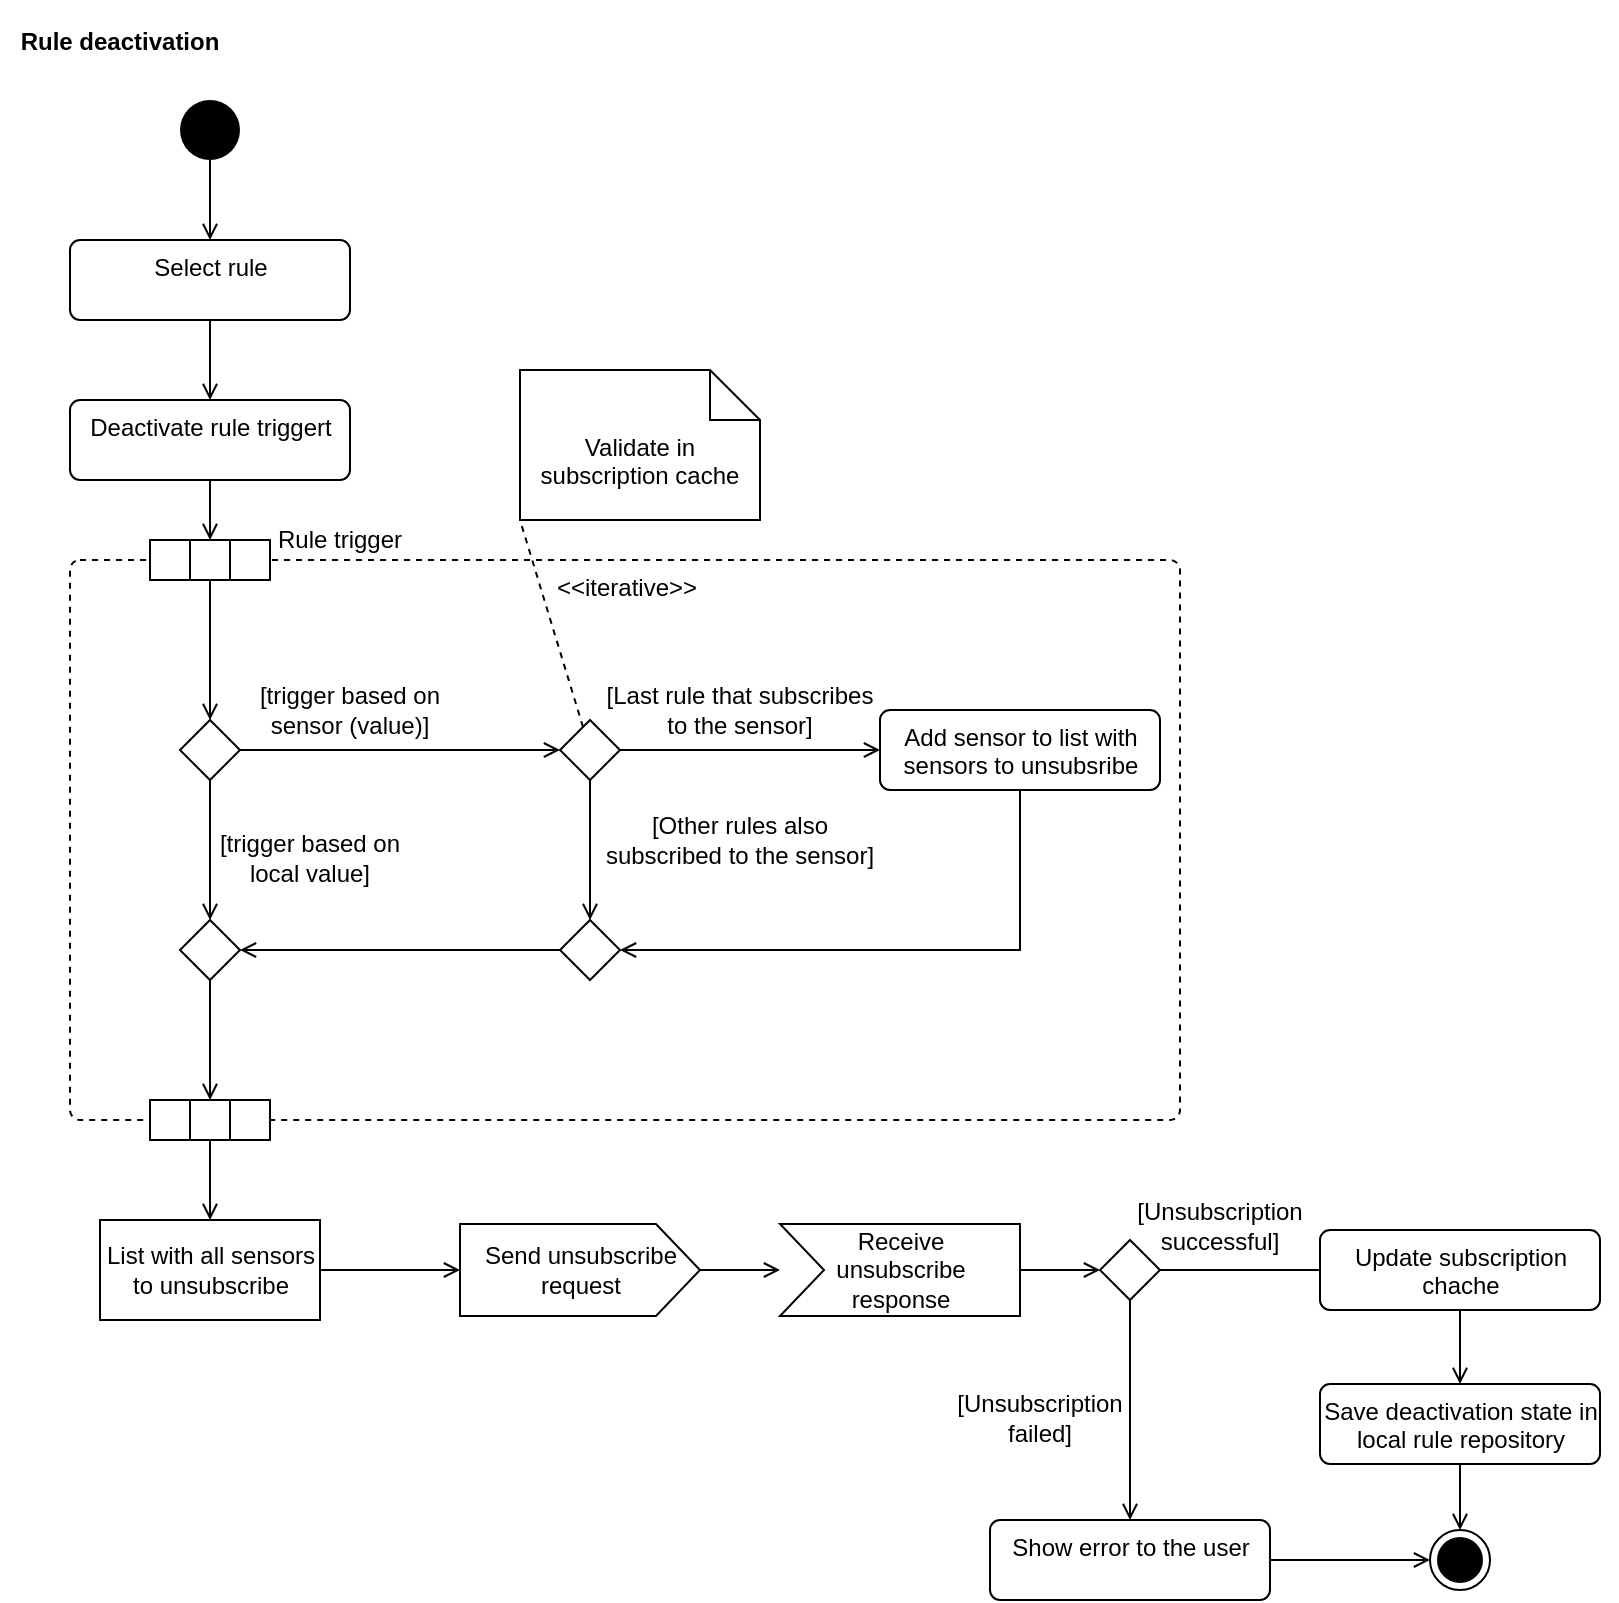 <mxfile version="13.9.9" type="device"><diagram id="5Us0NiipAwYJZvl04Fes" name="Seite-1"><mxGraphModel dx="1185" dy="685" grid="1" gridSize="10" guides="1" tooltips="1" connect="1" arrows="1" fold="1" page="1" pageScale="1" pageWidth="1169" pageHeight="827" math="0" shadow="0"><root><mxCell id="0"/><mxCell id="1" parent="0"/><mxCell id="JbzL75CldhhxOnuc_WSX-1" style="edgeStyle=orthogonalEdgeStyle;rounded=0;orthogonalLoop=1;jettySize=auto;html=1;endArrow=open;endFill=0;" edge="1" parent="1" source="JbzL75CldhhxOnuc_WSX-2" target="JbzL75CldhhxOnuc_WSX-5"><mxGeometry relative="1" as="geometry"/></mxCell><mxCell id="JbzL75CldhhxOnuc_WSX-2" value="" style="ellipse;fillColor=#000000;strokeColor=none;" vertex="1" parent="1"><mxGeometry x="90" y="50" width="30" height="30" as="geometry"/></mxCell><mxCell id="JbzL75CldhhxOnuc_WSX-3" value="Rule deactivation" style="text;align=center;fontStyle=1;verticalAlign=middle;spacingLeft=3;spacingRight=3;strokeColor=none;rotatable=0;points=[[0,0.5],[1,0.5]];portConstraint=eastwest;" vertex="1" parent="1"><mxGeometry width="120" height="40" as="geometry"/></mxCell><mxCell id="JbzL75CldhhxOnuc_WSX-4" style="edgeStyle=orthogonalEdgeStyle;rounded=0;orthogonalLoop=1;jettySize=auto;html=1;endArrow=open;endFill=0;" edge="1" parent="1" source="JbzL75CldhhxOnuc_WSX-5" target="JbzL75CldhhxOnuc_WSX-7"><mxGeometry relative="1" as="geometry"/></mxCell><mxCell id="JbzL75CldhhxOnuc_WSX-5" value="Select rule" style="html=1;align=center;verticalAlign=top;rounded=1;absoluteArcSize=1;arcSize=10;dashed=0;" vertex="1" parent="1"><mxGeometry x="35" y="120" width="140" height="40" as="geometry"/></mxCell><mxCell id="JbzL75CldhhxOnuc_WSX-6" style="edgeStyle=none;rounded=0;orthogonalLoop=1;jettySize=auto;html=1;endArrow=open;endFill=0;" edge="1" parent="1" source="JbzL75CldhhxOnuc_WSX-7" target="JbzL75CldhhxOnuc_WSX-11"><mxGeometry relative="1" as="geometry"/></mxCell><mxCell id="JbzL75CldhhxOnuc_WSX-7" value="Deactivate rule triggert" style="html=1;align=center;verticalAlign=top;rounded=1;absoluteArcSize=1;arcSize=10;dashed=0;" vertex="1" parent="1"><mxGeometry x="35" y="200" width="140" height="40" as="geometry"/></mxCell><mxCell id="JbzL75CldhhxOnuc_WSX-8" value="&amp;lt;&amp;lt;iterative&amp;gt;&amp;gt;" style="html=1;align=center;verticalAlign=top;rounded=1;absoluteArcSize=1;arcSize=10;dashed=1;" vertex="1" parent="1"><mxGeometry x="35" y="280" width="555" height="280" as="geometry"/></mxCell><mxCell id="JbzL75CldhhxOnuc_WSX-9" value="" style="group" vertex="1" connectable="0" parent="1"><mxGeometry x="75" y="270" width="60" height="20" as="geometry"/></mxCell><mxCell id="JbzL75CldhhxOnuc_WSX-10" value="" style="rounded=0;whiteSpace=wrap;html=1;" vertex="1" parent="JbzL75CldhhxOnuc_WSX-9"><mxGeometry width="20" height="20" as="geometry"/></mxCell><mxCell id="JbzL75CldhhxOnuc_WSX-11" value="" style="rounded=0;whiteSpace=wrap;html=1;" vertex="1" parent="JbzL75CldhhxOnuc_WSX-9"><mxGeometry x="20" width="20" height="20" as="geometry"/></mxCell><mxCell id="JbzL75CldhhxOnuc_WSX-12" value="" style="rounded=0;whiteSpace=wrap;html=1;" vertex="1" parent="JbzL75CldhhxOnuc_WSX-9"><mxGeometry x="40" width="20" height="20" as="geometry"/></mxCell><mxCell id="JbzL75CldhhxOnuc_WSX-13" value="Rule trigger" style="text;html=1;strokeColor=none;fillColor=none;align=center;verticalAlign=middle;whiteSpace=wrap;rounded=0;" vertex="1" parent="1"><mxGeometry x="130" y="260" width="80" height="20" as="geometry"/></mxCell><mxCell id="JbzL75CldhhxOnuc_WSX-14" style="edgeStyle=none;rounded=0;orthogonalLoop=1;jettySize=auto;html=1;entryX=0.5;entryY=0;entryDx=0;entryDy=0;endArrow=open;endFill=0;" edge="1" parent="1" source="JbzL75CldhhxOnuc_WSX-16" target="JbzL75CldhhxOnuc_WSX-20"><mxGeometry relative="1" as="geometry"/></mxCell><mxCell id="JbzL75CldhhxOnuc_WSX-15" style="edgeStyle=none;rounded=0;orthogonalLoop=1;jettySize=auto;html=1;entryX=0;entryY=0.5;entryDx=0;entryDy=0;endArrow=open;endFill=0;strokeWidth=1;" edge="1" parent="1" source="JbzL75CldhhxOnuc_WSX-16" target="JbzL75CldhhxOnuc_WSX-24"><mxGeometry relative="1" as="geometry"/></mxCell><mxCell id="JbzL75CldhhxOnuc_WSX-16" value="" style="rhombus;" vertex="1" parent="1"><mxGeometry x="90" y="360" width="30" height="30" as="geometry"/></mxCell><mxCell id="JbzL75CldhhxOnuc_WSX-17" style="edgeStyle=none;rounded=0;orthogonalLoop=1;jettySize=auto;html=1;entryX=0.5;entryY=0;entryDx=0;entryDy=0;endArrow=open;endFill=0;" edge="1" parent="1" source="JbzL75CldhhxOnuc_WSX-11" target="JbzL75CldhhxOnuc_WSX-16"><mxGeometry relative="1" as="geometry"/></mxCell><mxCell id="JbzL75CldhhxOnuc_WSX-18" value="[trigger based on sensor (value)]" style="text;html=1;strokeColor=none;fillColor=none;align=center;verticalAlign=middle;whiteSpace=wrap;rounded=0;" vertex="1" parent="1"><mxGeometry x="120" y="340" width="110" height="30" as="geometry"/></mxCell><mxCell id="JbzL75CldhhxOnuc_WSX-19" style="edgeStyle=none;rounded=0;orthogonalLoop=1;jettySize=auto;html=1;entryX=0.5;entryY=0;entryDx=0;entryDy=0;endArrow=open;endFill=0;" edge="1" parent="1" source="JbzL75CldhhxOnuc_WSX-20" target="JbzL75CldhhxOnuc_WSX-29"><mxGeometry relative="1" as="geometry"/></mxCell><mxCell id="JbzL75CldhhxOnuc_WSX-20" value="" style="rhombus;" vertex="1" parent="1"><mxGeometry x="90" y="460" width="30" height="30" as="geometry"/></mxCell><mxCell id="JbzL75CldhhxOnuc_WSX-21" style="edgeStyle=none;rounded=0;orthogonalLoop=1;jettySize=auto;html=1;entryX=0.5;entryY=0;entryDx=0;entryDy=0;endArrow=open;endFill=0;" edge="1" parent="1" source="JbzL75CldhhxOnuc_WSX-24" target="JbzL75CldhhxOnuc_WSX-32"><mxGeometry relative="1" as="geometry"/></mxCell><mxCell id="JbzL75CldhhxOnuc_WSX-22" style="edgeStyle=none;rounded=0;orthogonalLoop=1;jettySize=auto;html=1;entryX=0;entryY=1;entryDx=0;entryDy=0;entryPerimeter=0;endArrow=none;endFill=0;dashed=1;" edge="1" parent="1" source="JbzL75CldhhxOnuc_WSX-24" target="JbzL75CldhhxOnuc_WSX-51"><mxGeometry relative="1" as="geometry"/></mxCell><mxCell id="JbzL75CldhhxOnuc_WSX-23" style="edgeStyle=none;rounded=0;orthogonalLoop=1;jettySize=auto;html=1;entryX=0;entryY=0.5;entryDx=0;entryDy=0;endArrow=open;endFill=0;" edge="1" parent="1" source="JbzL75CldhhxOnuc_WSX-24" target="JbzL75CldhhxOnuc_WSX-53"><mxGeometry relative="1" as="geometry"/></mxCell><mxCell id="JbzL75CldhhxOnuc_WSX-24" value="" style="rhombus;" vertex="1" parent="1"><mxGeometry x="280" y="360" width="30" height="30" as="geometry"/></mxCell><mxCell id="JbzL75CldhhxOnuc_WSX-25" value="[Other rules also subscribed to the sensor]" style="text;html=1;strokeColor=none;fillColor=none;align=center;verticalAlign=middle;whiteSpace=wrap;rounded=0;" vertex="1" parent="1"><mxGeometry x="300" y="405" width="140" height="30" as="geometry"/></mxCell><mxCell id="JbzL75CldhhxOnuc_WSX-26" value="[trigger based on local value]" style="text;html=1;strokeColor=none;fillColor=none;align=center;verticalAlign=middle;whiteSpace=wrap;rounded=0;" vertex="1" parent="1"><mxGeometry x="100" y="414" width="110" height="30" as="geometry"/></mxCell><mxCell id="JbzL75CldhhxOnuc_WSX-27" value="" style="group" vertex="1" connectable="0" parent="1"><mxGeometry x="75" y="550" width="60" height="20" as="geometry"/></mxCell><mxCell id="JbzL75CldhhxOnuc_WSX-28" value="" style="rounded=0;whiteSpace=wrap;html=1;" vertex="1" parent="JbzL75CldhhxOnuc_WSX-27"><mxGeometry width="20" height="20" as="geometry"/></mxCell><mxCell id="JbzL75CldhhxOnuc_WSX-29" value="" style="rounded=0;whiteSpace=wrap;html=1;" vertex="1" parent="JbzL75CldhhxOnuc_WSX-27"><mxGeometry x="20" width="20" height="20" as="geometry"/></mxCell><mxCell id="JbzL75CldhhxOnuc_WSX-30" value="" style="rounded=0;whiteSpace=wrap;html=1;" vertex="1" parent="JbzL75CldhhxOnuc_WSX-27"><mxGeometry x="40" width="20" height="20" as="geometry"/></mxCell><mxCell id="JbzL75CldhhxOnuc_WSX-31" style="edgeStyle=none;rounded=0;orthogonalLoop=1;jettySize=auto;html=1;entryX=1;entryY=0.5;entryDx=0;entryDy=0;endArrow=open;endFill=0;" edge="1" parent="1" source="JbzL75CldhhxOnuc_WSX-32" target="JbzL75CldhhxOnuc_WSX-20"><mxGeometry relative="1" as="geometry"/></mxCell><mxCell id="JbzL75CldhhxOnuc_WSX-32" value="" style="rhombus;" vertex="1" parent="1"><mxGeometry x="280" y="460" width="30" height="30" as="geometry"/></mxCell><mxCell id="JbzL75CldhhxOnuc_WSX-33" style="edgeStyle=none;rounded=0;orthogonalLoop=1;jettySize=auto;html=1;endArrow=open;endFill=0;" edge="1" parent="1" source="JbzL75CldhhxOnuc_WSX-34" target="JbzL75CldhhxOnuc_WSX-47"><mxGeometry relative="1" as="geometry"/></mxCell><mxCell id="JbzL75CldhhxOnuc_WSX-34" value="Save deactivation state in&lt;br&gt;local rule repository" style="html=1;align=center;verticalAlign=top;rounded=1;absoluteArcSize=1;arcSize=10;dashed=0;" vertex="1" parent="1"><mxGeometry x="660" y="692" width="140" height="40" as="geometry"/></mxCell><mxCell id="JbzL75CldhhxOnuc_WSX-35" style="edgeStyle=none;rounded=0;orthogonalLoop=1;jettySize=auto;html=1;endArrow=open;endFill=0;" edge="1" parent="1" source="JbzL75CldhhxOnuc_WSX-29" target="JbzL75CldhhxOnuc_WSX-55"><mxGeometry relative="1" as="geometry"><mxPoint x="470" y="790" as="targetPoint"/></mxGeometry></mxCell><mxCell id="JbzL75CldhhxOnuc_WSX-36" style="edgeStyle=none;rounded=0;orthogonalLoop=1;jettySize=auto;html=1;endArrow=open;endFill=0;" edge="1" parent="1" source="JbzL75CldhhxOnuc_WSX-37" target="JbzL75CldhhxOnuc_WSX-39"><mxGeometry relative="1" as="geometry"/></mxCell><mxCell id="JbzL75CldhhxOnuc_WSX-37" value="Send unsubscribe&lt;br&gt;request" style="html=1;shadow=0;dashed=0;align=center;verticalAlign=middle;shape=mxgraph.arrows2.arrow;dy=0;dx=22;notch=0;" vertex="1" parent="1"><mxGeometry x="230" y="612" width="120" height="46" as="geometry"/></mxCell><mxCell id="JbzL75CldhhxOnuc_WSX-38" style="edgeStyle=none;rounded=0;orthogonalLoop=1;jettySize=auto;html=1;endArrow=open;endFill=0;" edge="1" parent="1" source="JbzL75CldhhxOnuc_WSX-39" target="JbzL75CldhhxOnuc_WSX-43"><mxGeometry relative="1" as="geometry"/></mxCell><mxCell id="JbzL75CldhhxOnuc_WSX-39" value="Receive&lt;br&gt;unsubscribe&lt;br&gt;response" style="html=1;shadow=0;dashed=0;align=center;verticalAlign=middle;shape=mxgraph.arrows2.arrow;dy=0;dx=0;notch=22;" vertex="1" parent="1"><mxGeometry x="390" y="612" width="120" height="46" as="geometry"/></mxCell><mxCell id="JbzL75CldhhxOnuc_WSX-40" value="[Last rule that subscribes to the sensor]" style="text;html=1;strokeColor=none;fillColor=none;align=center;verticalAlign=middle;whiteSpace=wrap;rounded=0;" vertex="1" parent="1"><mxGeometry x="300" y="340" width="140" height="30" as="geometry"/></mxCell><mxCell id="JbzL75CldhhxOnuc_WSX-41" style="edgeStyle=none;rounded=0;orthogonalLoop=1;jettySize=auto;html=1;entryX=0.5;entryY=0;entryDx=0;entryDy=0;endArrow=open;endFill=0;" edge="1" parent="1" source="JbzL75CldhhxOnuc_WSX-43" target="JbzL75CldhhxOnuc_WSX-46"><mxGeometry relative="1" as="geometry"/></mxCell><mxCell id="JbzL75CldhhxOnuc_WSX-42" style="edgeStyle=none;rounded=0;orthogonalLoop=1;jettySize=auto;html=1;entryX=1;entryY=0.5;entryDx=0;entryDy=0;endArrow=open;endFill=0;" edge="1" parent="1" source="JbzL75CldhhxOnuc_WSX-43" target="JbzL75CldhhxOnuc_WSX-49"><mxGeometry relative="1" as="geometry"/></mxCell><mxCell id="JbzL75CldhhxOnuc_WSX-43" value="" style="rhombus;" vertex="1" parent="1"><mxGeometry x="550" y="620" width="30" height="30" as="geometry"/></mxCell><mxCell id="JbzL75CldhhxOnuc_WSX-44" value="[Unsubscription failed]" style="text;html=1;strokeColor=none;fillColor=none;align=center;verticalAlign=middle;whiteSpace=wrap;rounded=0;" vertex="1" parent="1"><mxGeometry x="470" y="686" width="100" height="46" as="geometry"/></mxCell><mxCell id="JbzL75CldhhxOnuc_WSX-45" style="edgeStyle=none;rounded=0;orthogonalLoop=1;jettySize=auto;html=1;entryX=0;entryY=0.5;entryDx=0;entryDy=0;endArrow=open;endFill=0;" edge="1" parent="1" source="JbzL75CldhhxOnuc_WSX-46" target="JbzL75CldhhxOnuc_WSX-47"><mxGeometry relative="1" as="geometry"/></mxCell><mxCell id="JbzL75CldhhxOnuc_WSX-46" value="Show error to the user" style="html=1;align=center;verticalAlign=top;rounded=1;absoluteArcSize=1;arcSize=10;dashed=0;" vertex="1" parent="1"><mxGeometry x="495" y="760" width="140" height="40" as="geometry"/></mxCell><mxCell id="JbzL75CldhhxOnuc_WSX-47" value="" style="ellipse;html=1;shape=endState;fillColor=#000000;strokeColor=#000000;" vertex="1" parent="1"><mxGeometry x="715" y="765" width="30" height="30" as="geometry"/></mxCell><mxCell id="JbzL75CldhhxOnuc_WSX-48" style="edgeStyle=none;rounded=0;orthogonalLoop=1;jettySize=auto;html=1;endArrow=open;endFill=0;" edge="1" parent="1" source="JbzL75CldhhxOnuc_WSX-49" target="JbzL75CldhhxOnuc_WSX-34"><mxGeometry relative="1" as="geometry"/></mxCell><mxCell id="JbzL75CldhhxOnuc_WSX-49" value="Update subscription&lt;br&gt;chache" style="html=1;align=center;verticalAlign=top;rounded=1;absoluteArcSize=1;arcSize=10;dashed=0;" vertex="1" parent="1"><mxGeometry x="660" y="615" width="140" height="40" as="geometry"/></mxCell><mxCell id="JbzL75CldhhxOnuc_WSX-50" value="[Unsubscription successful]" style="text;html=1;strokeColor=none;fillColor=none;align=center;verticalAlign=middle;whiteSpace=wrap;rounded=0;" vertex="1" parent="1"><mxGeometry x="560" y="590" width="100" height="46" as="geometry"/></mxCell><mxCell id="JbzL75CldhhxOnuc_WSX-51" value="Validate in subscription cache" style="shape=note2;boundedLbl=1;whiteSpace=wrap;html=1;size=25;verticalAlign=top;align=center;" vertex="1" parent="1"><mxGeometry x="260" y="185" width="120" height="75" as="geometry"/></mxCell><mxCell id="JbzL75CldhhxOnuc_WSX-52" style="edgeStyle=none;rounded=0;orthogonalLoop=1;jettySize=auto;html=1;entryX=1;entryY=0.5;entryDx=0;entryDy=0;endArrow=open;endFill=0;" edge="1" parent="1" source="JbzL75CldhhxOnuc_WSX-53" target="JbzL75CldhhxOnuc_WSX-32"><mxGeometry relative="1" as="geometry"><Array as="points"><mxPoint x="510" y="475"/></Array></mxGeometry></mxCell><mxCell id="JbzL75CldhhxOnuc_WSX-53" value="Add sensor to list with&lt;br&gt;sensors to unsubsribe" style="html=1;align=center;verticalAlign=top;rounded=1;absoluteArcSize=1;arcSize=10;dashed=0;" vertex="1" parent="1"><mxGeometry x="440" y="355" width="140" height="40" as="geometry"/></mxCell><mxCell id="JbzL75CldhhxOnuc_WSX-54" style="edgeStyle=none;rounded=0;orthogonalLoop=1;jettySize=auto;html=1;entryX=0;entryY=0.5;entryDx=0;entryDy=0;entryPerimeter=0;endArrow=open;endFill=0;" edge="1" parent="1" source="JbzL75CldhhxOnuc_WSX-55" target="JbzL75CldhhxOnuc_WSX-37"><mxGeometry relative="1" as="geometry"/></mxCell><mxCell id="JbzL75CldhhxOnuc_WSX-55" value="List with all sensors&lt;br&gt;to unsubscribe" style="html=1;" vertex="1" parent="1"><mxGeometry x="50" y="610" width="110" height="50" as="geometry"/></mxCell></root></mxGraphModel></diagram></mxfile>